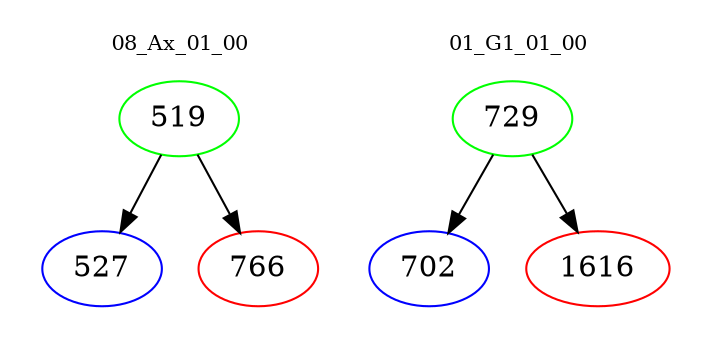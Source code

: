 digraph{
subgraph cluster_0 {
color = white
label = "08_Ax_01_00";
fontsize=10;
T0_519 [label="519", color="green"]
T0_519 -> T0_527 [color="black"]
T0_527 [label="527", color="blue"]
T0_519 -> T0_766 [color="black"]
T0_766 [label="766", color="red"]
}
subgraph cluster_1 {
color = white
label = "01_G1_01_00";
fontsize=10;
T1_729 [label="729", color="green"]
T1_729 -> T1_702 [color="black"]
T1_702 [label="702", color="blue"]
T1_729 -> T1_1616 [color="black"]
T1_1616 [label="1616", color="red"]
}
}

